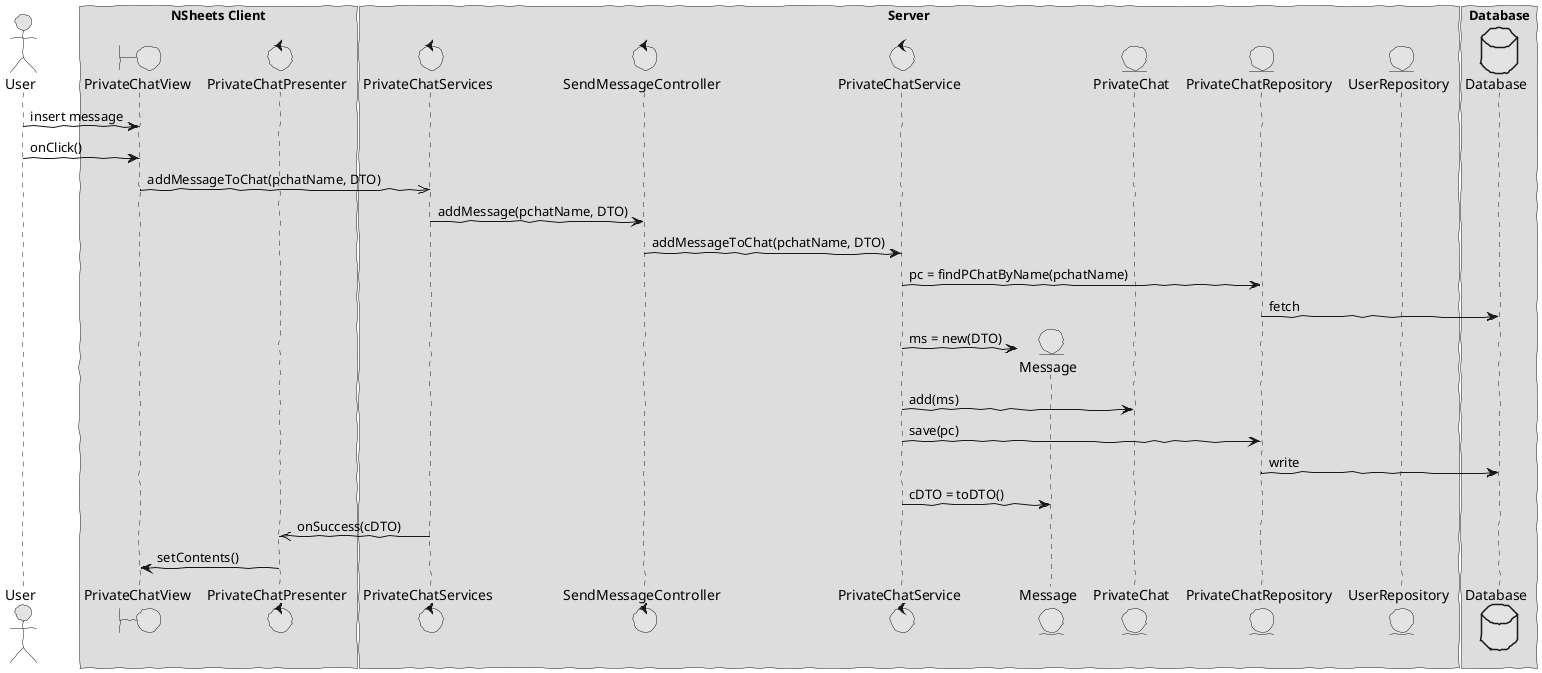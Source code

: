@startuml  listEventsSD.png
skinparam handwritten true
skinparam monochrome true
skinparam packageStyle rect
skinparam defaultFontName FG Virgil
skinparam shadowing false

actor User
boundary PrivateChatView
control PrivateChatPresenter
control PrivateChatServices
control SendMessageController
control PrivateChatService
entity PrivateChatRepository
entity Message
entity PrivateChat
entity UserRepository
database Database

box "NSheets Client"
participant PrivateChatView
participant PrivateChatPresenter
end box

box "Server"
participant PrivateChatServices
participant SendMessageController
participant PrivateChatService
participant Message
participant PrivateChat
participant PrivateChatRepository
participant UserRepository

end box

box "Database"
participant Database
end box

User -> PrivateChatView : insert message
User -> PrivateChatView : onClick()
PrivateChatView ->> PrivateChatServices : addMessageToChat(pchatName, DTO)
PrivateChatServices -> SendMessageController : addMessage(pchatName, DTO)
SendMessageController -> PrivateChatService : addMessageToChat(pchatName, DTO)
PrivateChatService -> PrivateChatRepository : pc = findPChatByName(pchatName)
PrivateChatRepository -> Database : fetch
create Message
PrivateChatService -> Message : ms = new(DTO)
PrivateChatService -> PrivateChat : add(ms)
PrivateChatService -> PrivateChatRepository : save(pc)
PrivateChatRepository -> Database : write
PrivateChatService -> Message :cDTO = toDTO()
PrivateChatServices ->> PrivateChatPresenter : onSuccess(cDTO)
PrivateChatPresenter ->PrivateChatView : setContents()

@enduml
